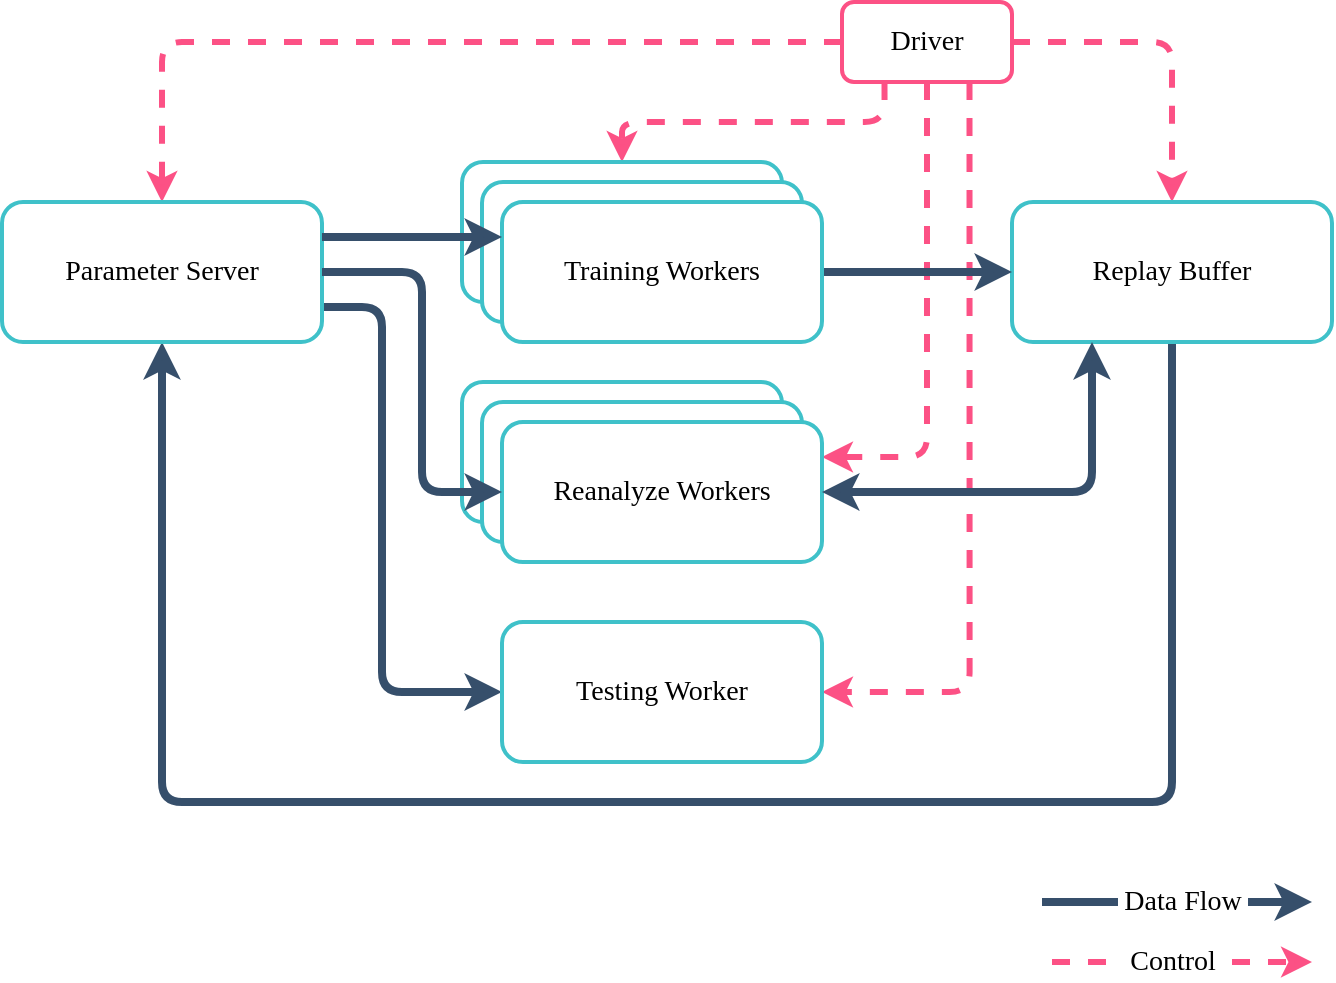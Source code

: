 <mxfile scale="5" border="0" version="19.0.3" type="device"><diagram id="YWJR1wkU431kTefo30QG" name="Page-1"><mxGraphModel dx="2148" dy="892" grid="1" gridSize="10" guides="1" tooltips="1" connect="1" arrows="1" fold="1" page="1" pageScale="1" pageWidth="850" pageHeight="1100" math="0" shadow="0"><root><mxCell id="0"/><mxCell id="1" parent="0"/><mxCell id="30" style="edgeStyle=orthogonalEdgeStyle;html=1;exitX=0;exitY=0.5;exitDx=0;exitDy=0;entryX=0.5;entryY=0;entryDx=0;entryDy=0;strokeColor=#FC5185;strokeWidth=3;dashed=1;fontSize=14;fontFamily=Verdana;" parent="1" source="11" target="13" edge="1"><mxGeometry relative="1" as="geometry"/></mxCell><mxCell id="32" style="edgeStyle=orthogonalEdgeStyle;html=1;exitX=0.25;exitY=1;exitDx=0;exitDy=0;entryX=0.5;entryY=0;entryDx=0;entryDy=0;dashed=1;strokeColor=#FC5185;strokeWidth=3;fontSize=14;fontFamily=Verdana;" parent="1" source="11" target="2" edge="1"><mxGeometry relative="1" as="geometry"/></mxCell><mxCell id="33" style="edgeStyle=orthogonalEdgeStyle;html=1;exitX=1;exitY=0.5;exitDx=0;exitDy=0;entryX=0.5;entryY=0;entryDx=0;entryDy=0;dashed=1;strokeColor=#FC5185;strokeWidth=3;fontSize=14;fontFamily=Verdana;" parent="1" source="11" target="12" edge="1"><mxGeometry relative="1" as="geometry"/></mxCell><mxCell id="35" style="edgeStyle=orthogonalEdgeStyle;html=1;exitX=0.5;exitY=1;exitDx=0;exitDy=0;entryX=1;entryY=0.25;entryDx=0;entryDy=0;dashed=1;strokeColor=#FC5185;strokeWidth=3;fontSize=14;fontFamily=Verdana;" parent="1" source="11" target="10" edge="1"><mxGeometry relative="1" as="geometry"><Array as="points"><mxPoint x="383" y="518"/></Array></mxGeometry></mxCell><mxCell id="34" style="edgeStyle=orthogonalEdgeStyle;html=1;exitX=0.75;exitY=1;exitDx=0;exitDy=0;dashed=1;strokeColor=#FC5185;strokeWidth=3;entryX=1;entryY=0.5;entryDx=0;entryDy=0;fontSize=14;fontFamily=Verdana;" parent="1" source="11" target="7" edge="1"><mxGeometry relative="1" as="geometry"/></mxCell><mxCell id="11" value="Driver" style="whiteSpace=wrap;html=1;fontFamily=Verdana;strokeWidth=2;strokeColor=#FC5185;fontSize=14;rounded=1;" parent="1" vertex="1"><mxGeometry x="340" y="290" width="85" height="40" as="geometry"/></mxCell><mxCell id="27" style="edgeStyle=orthogonalEdgeStyle;html=1;exitX=0.5;exitY=1;exitDx=0;exitDy=0;entryX=0.5;entryY=1;entryDx=0;entryDy=0;strokeColor=#364F6B;strokeWidth=4;fontSize=14;fontFamily=Verdana;" parent="1" source="12" target="13" edge="1"><mxGeometry relative="1" as="geometry"><Array as="points"><mxPoint x="505" y="690"/><mxPoint y="690"/></Array></mxGeometry></mxCell><mxCell id="12" value="Replay Buffer" style="whiteSpace=wrap;html=1;fontFamily=Verdana;strokeWidth=2;strokeColor=#3FC1C9;fontSize=14;rounded=1;" parent="1" vertex="1"><mxGeometry x="425" y="390" width="160" height="70" as="geometry"/></mxCell><mxCell id="28" style="edgeStyle=orthogonalEdgeStyle;html=1;exitX=1;exitY=0.75;exitDx=0;exitDy=0;entryX=0;entryY=0.5;entryDx=0;entryDy=0;strokeColor=#364F6B;strokeWidth=4;fontSize=14;fontFamily=Verdana;" parent="1" source="13" target="7" edge="1"><mxGeometry relative="1" as="geometry"><Array as="points"><mxPoint x="110" y="443"/><mxPoint x="110" y="635"/></Array></mxGeometry></mxCell><mxCell id="13" value="Parameter Server" style="whiteSpace=wrap;html=1;fontFamily=Verdana;strokeWidth=2;strokeColor=#3FC1C9;fontSize=14;rounded=1;" parent="1" vertex="1"><mxGeometry x="-80" y="390" width="160" height="70" as="geometry"/></mxCell><mxCell id="16" value="" style="group;fontSize=14;fontFamily=Verdana;rounded=1;" parent="1" vertex="1" connectable="0"><mxGeometry x="150" y="480" width="180" height="90" as="geometry"/></mxCell><mxCell id="8" value="Reanalyze Workers" style="whiteSpace=wrap;html=1;fontFamily=Verdana;strokeWidth=2;strokeColor=#3FC1C9;fontSize=14;rounded=1;" parent="16" vertex="1"><mxGeometry width="160" height="70" as="geometry"/></mxCell><mxCell id="9" value="Reanalyze Workers" style="whiteSpace=wrap;html=1;fontFamily=Verdana;strokeWidth=2;strokeColor=#3FC1C9;fontSize=14;rounded=1;" parent="16" vertex="1"><mxGeometry x="10" y="10" width="160" height="70" as="geometry"/></mxCell><mxCell id="10" value="Reanalyze Workers" style="whiteSpace=wrap;html=1;fontFamily=Verdana;strokeWidth=2;strokeColor=#3FC1C9;fontSize=14;rounded=1;" parent="16" vertex="1"><mxGeometry x="20" y="20" width="160" height="70" as="geometry"/></mxCell><mxCell id="19" value="" style="edgeStyle=orthogonalEdgeStyle;html=1;strokeColor=#364F6B;strokeWidth=4;fontSize=14;fontFamily=Verdana;entryX=0;entryY=0.5;entryDx=0;entryDy=0;" parent="1" source="13" target="10" edge="1"><mxGeometry relative="1" as="geometry"><Array as="points"><mxPoint x="130" y="425"/><mxPoint x="130" y="535"/></Array></mxGeometry></mxCell><mxCell id="23" style="edgeStyle=orthogonalEdgeStyle;html=1;exitX=1;exitY=0.5;exitDx=0;exitDy=0;strokeColor=#364F6B;strokeWidth=4;fontSize=14;fontFamily=Verdana;" parent="1" source="4" target="12" edge="1"><mxGeometry relative="1" as="geometry"/></mxCell><mxCell id="7" value="Testing Worker" style="whiteSpace=wrap;html=1;fontFamily=Verdana;strokeWidth=2;strokeColor=#3FC1C9;fontSize=14;rounded=1;" parent="1" vertex="1"><mxGeometry x="170" y="600" width="160" height="70" as="geometry"/></mxCell><mxCell id="29" style="edgeStyle=orthogonalEdgeStyle;html=1;exitX=1;exitY=0.5;exitDx=0;exitDy=0;entryX=0.25;entryY=1;entryDx=0;entryDy=0;strokeColor=#364F6B;strokeWidth=4;fontSize=14;fontFamily=Verdana;startArrow=classic;startFill=1;" parent="1" source="10" target="12" edge="1"><mxGeometry relative="1" as="geometry"/></mxCell><mxCell id="15" value="" style="group;fontSize=14;fontFamily=Verdana;rounded=1;" parent="1" vertex="1" connectable="0"><mxGeometry x="150" y="370" width="180" height="90" as="geometry"/></mxCell><mxCell id="2" value="Training Workers" style="whiteSpace=wrap;html=1;fontFamily=Verdana;strokeWidth=2;strokeColor=#3FC1C9;fontSize=14;rounded=1;" parent="15" vertex="1"><mxGeometry width="160" height="70" as="geometry"/></mxCell><mxCell id="3" value="Training Workers" style="whiteSpace=wrap;html=1;fontFamily=Verdana;strokeWidth=2;strokeColor=#3FC1C9;fontSize=14;rounded=1;" parent="15" vertex="1"><mxGeometry x="10" y="10" width="160" height="70" as="geometry"/></mxCell><mxCell id="4" value="Training Workers" style="whiteSpace=wrap;html=1;fontFamily=Verdana;strokeWidth=2;strokeColor=#3FC1C9;fontSize=14;rounded=1;" parent="15" vertex="1"><mxGeometry x="20" y="20" width="160" height="70" as="geometry"/></mxCell><mxCell id="18" style="edgeStyle=orthogonalEdgeStyle;html=1;exitX=1;exitY=0.25;exitDx=0;exitDy=0;entryX=0;entryY=0.25;entryDx=0;entryDy=0;strokeWidth=4;strokeColor=#364F6B;fontSize=14;fontFamily=Verdana;" parent="1" source="13" target="4" edge="1"><mxGeometry relative="1" as="geometry"><Array as="points"><mxPoint x="140" y="408"/><mxPoint x="140" y="408"/></Array></mxGeometry></mxCell><mxCell id="37" value="&amp;nbsp;Data Flow&amp;nbsp;" style="edgeStyle=orthogonalEdgeStyle;html=1;exitX=1;exitY=0.75;exitDx=0;exitDy=0;strokeColor=#364F6B;strokeWidth=4;fontSize=14;fontFamily=Verdana;" parent="1" edge="1"><mxGeometry x="0.037" relative="1" as="geometry"><mxPoint x="440" y="740" as="sourcePoint"/><mxPoint x="575" y="740" as="targetPoint"/><mxPoint as="offset"/></mxGeometry></mxCell><mxCell id="39" style="edgeStyle=orthogonalEdgeStyle;html=1;dashed=1;strokeColor=#FC5185;strokeWidth=3;fontSize=14;fontFamily=Verdana;fontColor=#000000;" parent="1" edge="1"><mxGeometry relative="1" as="geometry"><mxPoint x="445" y="770" as="sourcePoint"/><mxPoint x="575" y="770" as="targetPoint"/></mxGeometry></mxCell><mxCell id="40" value="&amp;nbsp;Control&amp;nbsp;" style="edgeLabel;html=1;align=center;verticalAlign=middle;resizable=0;points=[];fontSize=14;fontFamily=Verdana;fontColor=#000000;" parent="39" vertex="1" connectable="0"><mxGeometry x="-0.027" y="1" relative="1" as="geometry"><mxPoint x="-3" y="1" as="offset"/></mxGeometry></mxCell></root></mxGraphModel></diagram></mxfile>